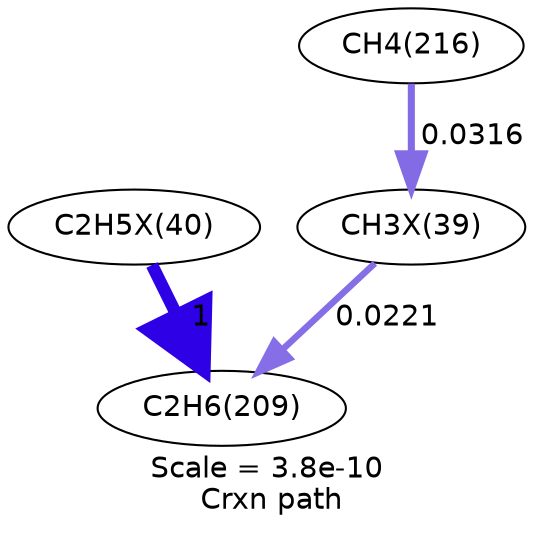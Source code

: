 digraph reaction_paths {
center=1;
s35 -> s15[fontname="Helvetica", style="setlinewidth(6)", arrowsize=3, color="0.7, 1.5, 0.9"
, label=" 1"];
s34 -> s15[fontname="Helvetica", style="setlinewidth(3.12)", arrowsize=1.56, color="0.7, 0.522, 0.9"
, label=" 0.0221"];
s17 -> s34[fontname="Helvetica", style="setlinewidth(3.39)", arrowsize=1.7, color="0.7, 0.532, 0.9"
, label=" 0.0316"];
s15 [ fontname="Helvetica", label="C2H6(209)"];
s17 [ fontname="Helvetica", label="CH4(216)"];
s34 [ fontname="Helvetica", label="CH3X(39)"];
s35 [ fontname="Helvetica", label="C2H5X(40)"];
 label = "Scale = 3.8e-10\l Crxn path";
 fontname = "Helvetica";
}
